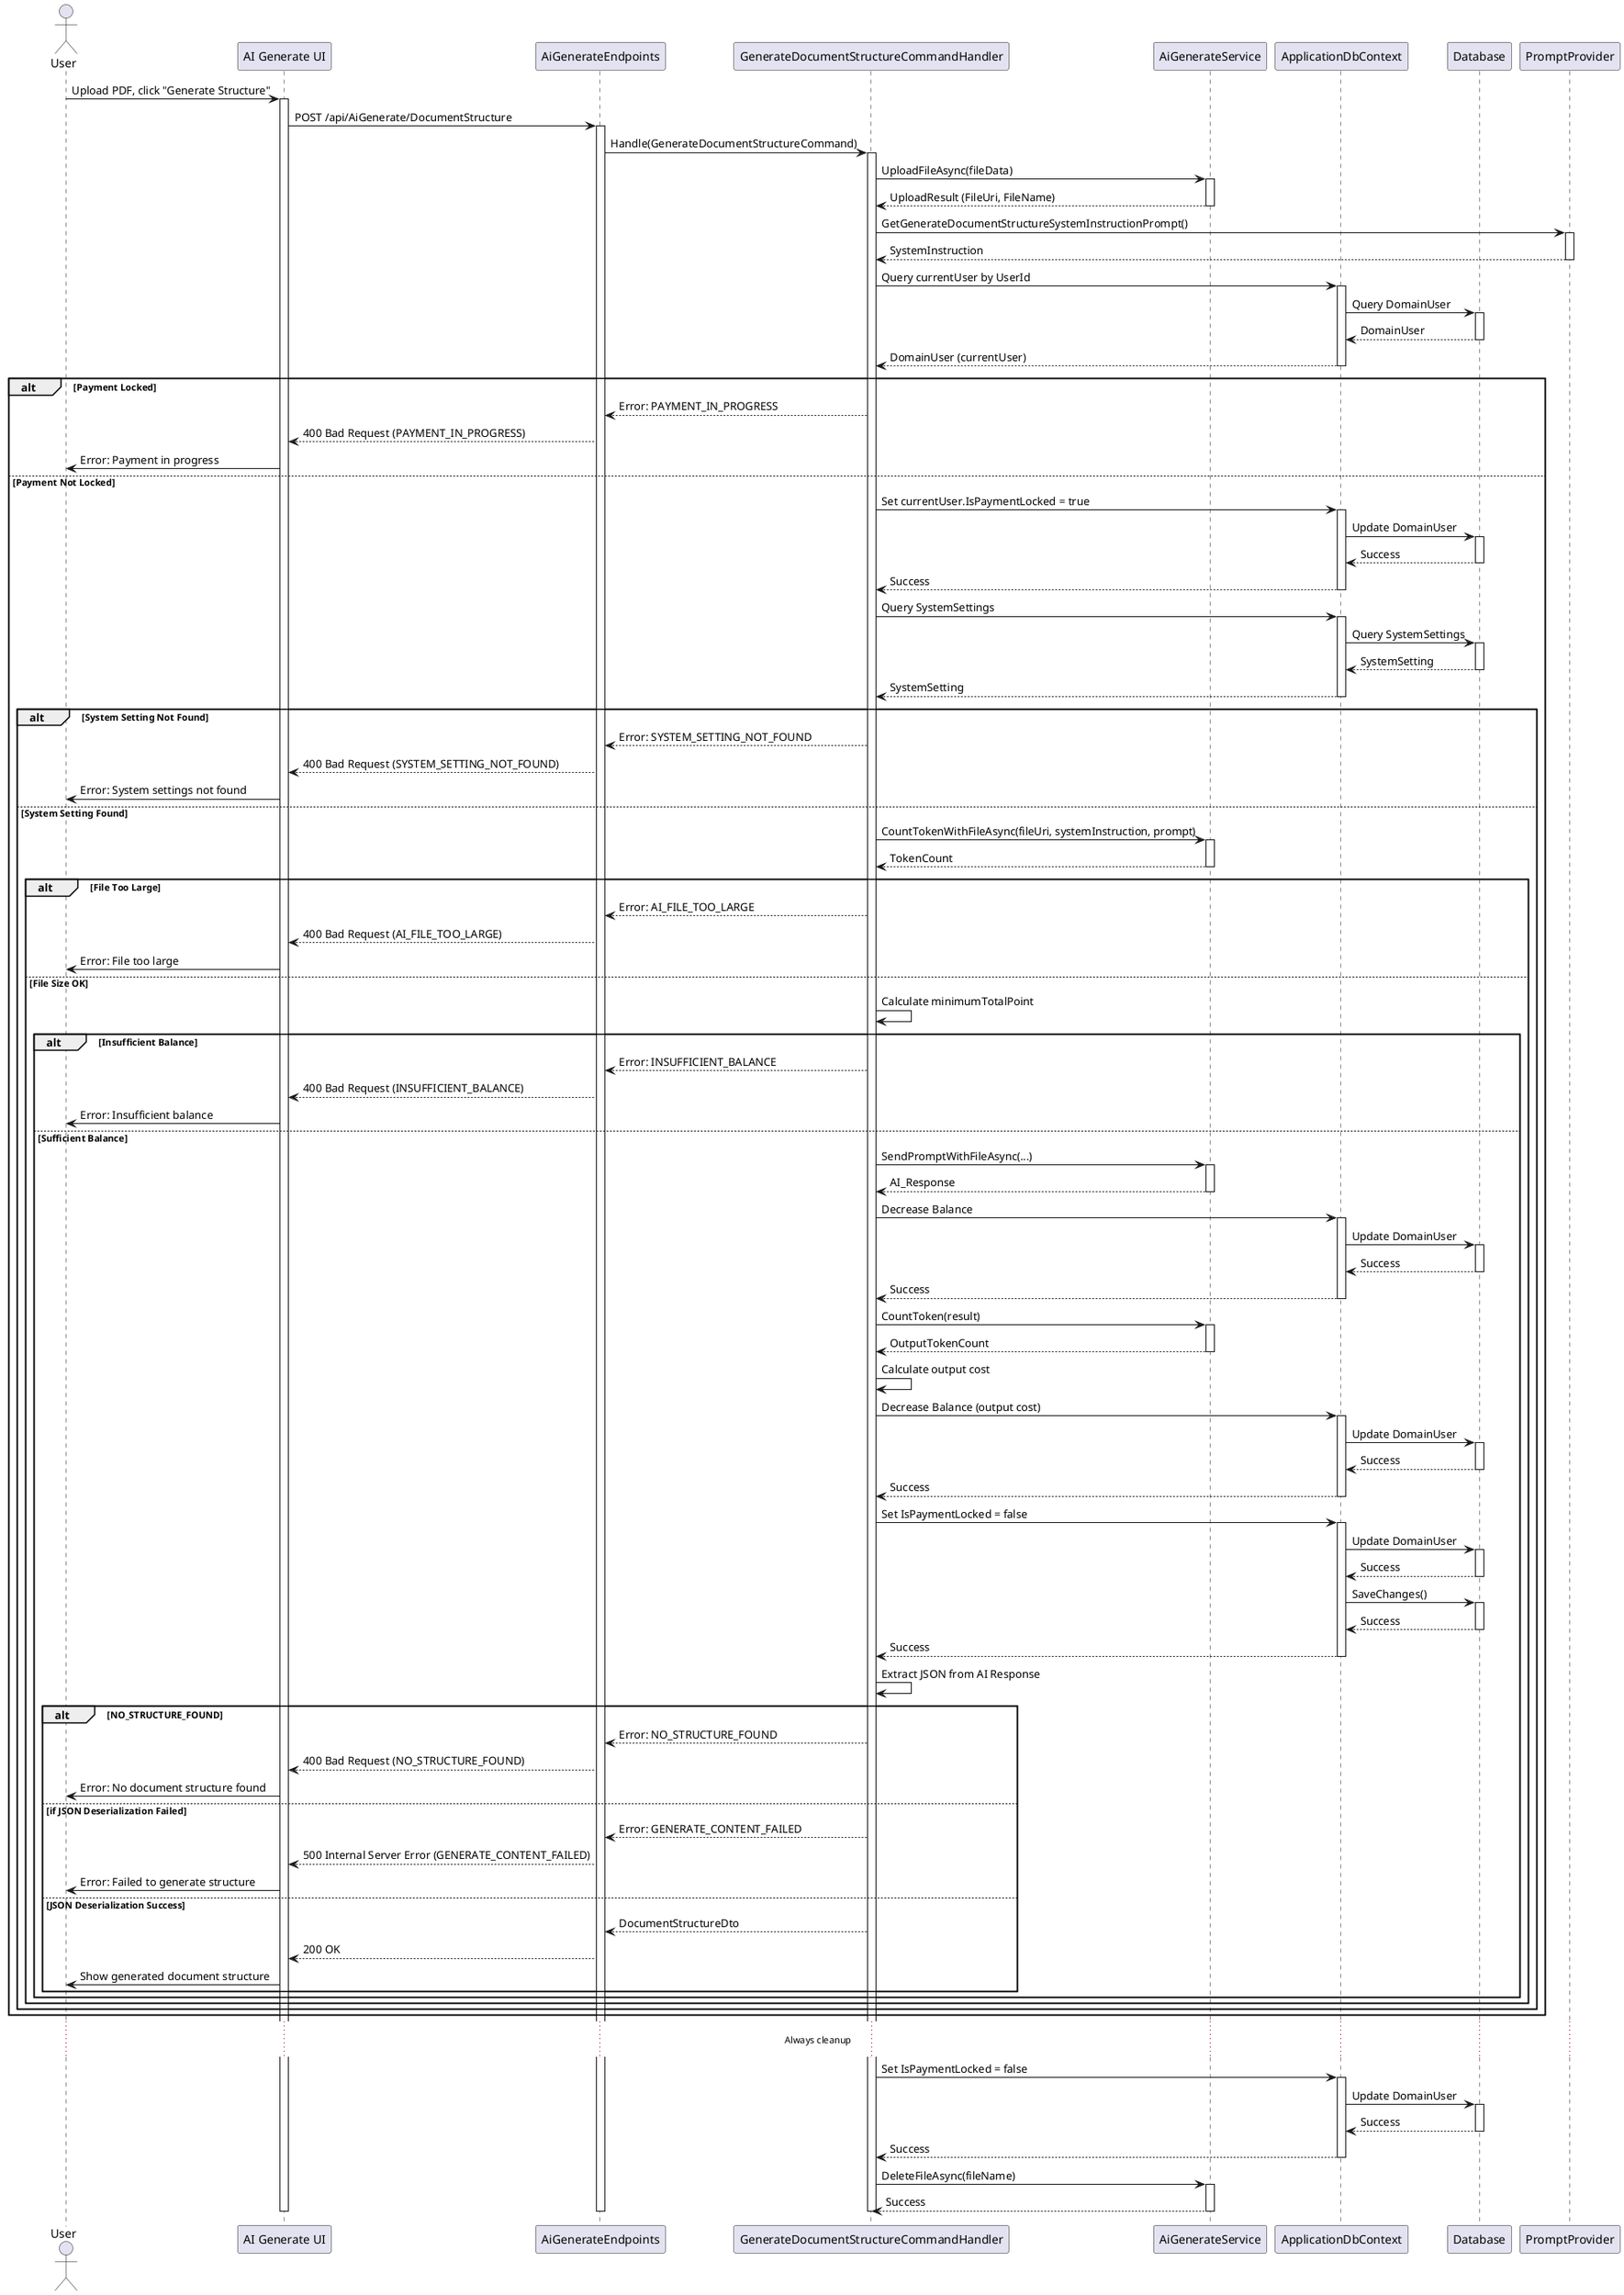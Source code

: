 @startuml
actor User
participant "AI Generate UI" as UI
participant AiGenerateEndpoints
participant GenerateDocumentStructureCommandHandler as Handler
participant AiGenerateService
participant ApplicationDbContext
participant Database
participant PromptProvider

User -> UI : Upload PDF, click "Generate Structure"
activate UI

UI -> AiGenerateEndpoints : POST /api/AiGenerate/DocumentStructure
activate AiGenerateEndpoints

AiGenerateEndpoints -> Handler : Handle(GenerateDocumentStructureCommand)
activate Handler

Handler -> AiGenerateService : UploadFileAsync(fileData)
activate AiGenerateService
AiGenerateService --> Handler : UploadResult (FileUri, FileName)
deactivate AiGenerateService

Handler -> PromptProvider : GetGenerateDocumentStructureSystemInstructionPrompt()
activate PromptProvider
PromptProvider --> Handler : SystemInstruction
deactivate PromptProvider

Handler -> ApplicationDbContext : Query currentUser by UserId
activate ApplicationDbContext

ApplicationDbContext -> Database : Query DomainUser
activate Database
Database --> ApplicationDbContext : DomainUser
deactivate Database

ApplicationDbContext --> Handler : DomainUser (currentUser)
deactivate ApplicationDbContext

alt Payment Locked
    Handler --> AiGenerateEndpoints : Error: PAYMENT_IN_PROGRESS
    AiGenerateEndpoints --> UI : 400 Bad Request (PAYMENT_IN_PROGRESS)
    UI -> User : Error: Payment in progress
else Payment Not Locked
    Handler -> ApplicationDbContext : Set currentUser.IsPaymentLocked = true
    activate ApplicationDbContext
    ApplicationDbContext -> Database : Update DomainUser
    activate Database
    Database --> ApplicationDbContext : Success
    deactivate Database
    ApplicationDbContext --> Handler : Success
    deactivate ApplicationDbContext

    Handler -> ApplicationDbContext : Query SystemSettings
    activate ApplicationDbContext
    ApplicationDbContext -> Database : Query SystemSettings
    activate Database
    Database --> ApplicationDbContext : SystemSetting
    deactivate Database
    ApplicationDbContext --> Handler : SystemSetting
    deactivate ApplicationDbContext

    alt System Setting Not Found
        Handler --> AiGenerateEndpoints : Error: SYSTEM_SETTING_NOT_FOUND
        AiGenerateEndpoints --> UI : 400 Bad Request (SYSTEM_SETTING_NOT_FOUND)
        UI -> User : Error: System settings not found
    else System Setting Found
        Handler -> AiGenerateService : CountTokenWithFileAsync(fileUri, systemInstruction, prompt)
        activate AiGenerateService
        AiGenerateService --> Handler : TokenCount
        deactivate AiGenerateService

        alt File Too Large
            Handler --> AiGenerateEndpoints : Error: AI_FILE_TOO_LARGE
            AiGenerateEndpoints --> UI : 400 Bad Request (AI_FILE_TOO_LARGE)
            UI -> User : Error: File too large
        else File Size OK
            Handler -> Handler : Calculate minimumTotalPoint

            alt Insufficient Balance
                Handler --> AiGenerateEndpoints : Error: INSUFFICIENT_BALANCE
                AiGenerateEndpoints --> UI : 400 Bad Request (INSUFFICIENT_BALANCE)
                UI -> User : Error: Insufficient balance
            else Sufficient Balance
                Handler -> AiGenerateService : SendPromptWithFileAsync(...)
                activate AiGenerateService
                AiGenerateService --> Handler : AI_Response
                deactivate AiGenerateService

                Handler -> ApplicationDbContext : Decrease Balance
                activate ApplicationDbContext
                ApplicationDbContext -> Database : Update DomainUser
                activate Database
                Database --> ApplicationDbContext : Success
                deactivate Database
                ApplicationDbContext --> Handler : Success
                deactivate ApplicationDbContext

                Handler -> AiGenerateService : CountToken(result)
                activate AiGenerateService
                AiGenerateService --> Handler : OutputTokenCount
                deactivate AiGenerateService

                Handler -> Handler : Calculate output cost
                Handler -> ApplicationDbContext : Decrease Balance (output cost)
                activate ApplicationDbContext
                ApplicationDbContext -> Database : Update DomainUser
                activate Database
                Database --> ApplicationDbContext : Success
                deactivate Database
                ApplicationDbContext --> Handler : Success
                deactivate ApplicationDbContext

                Handler -> ApplicationDbContext : Set IsPaymentLocked = false
                activate ApplicationDbContext
                ApplicationDbContext -> Database : Update DomainUser
                activate Database
                Database --> ApplicationDbContext : Success
                deactivate Database
                ApplicationDbContext -> Database : SaveChanges()
                activate Database
                Database --> ApplicationDbContext : Success
                deactivate Database
                ApplicationDbContext --> Handler : Success
                deactivate ApplicationDbContext

                Handler -> Handler : Extract JSON from AI Response
                alt NO_STRUCTURE_FOUND
                    Handler --> AiGenerateEndpoints : Error: NO_STRUCTURE_FOUND
                    AiGenerateEndpoints --> UI : 400 Bad Request (NO_STRUCTURE_FOUND)
                    UI -> User : Error: No document structure found
                else if JSON Deserialization Failed
                    Handler --> AiGenerateEndpoints : Error: GENERATE_CONTENT_FAILED
                    AiGenerateEndpoints --> UI : 500 Internal Server Error (GENERATE_CONTENT_FAILED)
                    UI -> User : Error: Failed to generate structure
                else JSON Deserialization Success
                    Handler --> AiGenerateEndpoints : DocumentStructureDto
                    AiGenerateEndpoints --> UI : 200 OK
                    UI -> User : Show generated document structure
                end
            end
        end
    end
end

... Always cleanup ...
Handler -> ApplicationDbContext : Set IsPaymentLocked = false
activate ApplicationDbContext
ApplicationDbContext -> Database : Update DomainUser
activate Database
Database --> ApplicationDbContext : Success
deactivate Database
ApplicationDbContext --> Handler : Success
deactivate ApplicationDbContext

Handler -> AiGenerateService : DeleteFileAsync(fileName)
activate AiGenerateService
AiGenerateService --> Handler : Success
deactivate AiGenerateService

deactivate Handler
deactivate AiGenerateEndpoints
deactivate UI
@enduml
